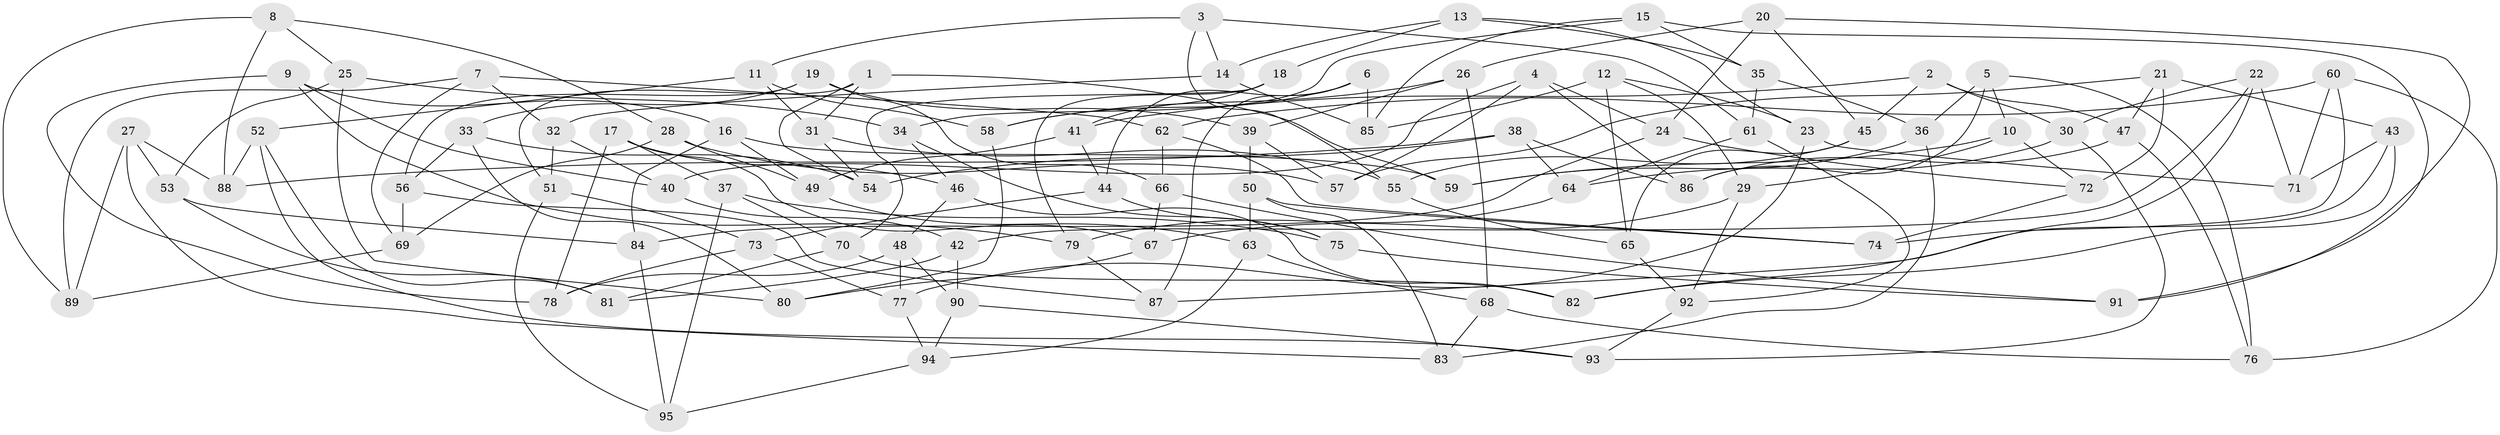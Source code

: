 // coarse degree distribution, {7: 0.07017543859649122, 6: 0.21052631578947367, 4: 0.543859649122807, 12: 0.03508771929824561, 5: 0.05263157894736842, 8: 0.017543859649122806, 10: 0.017543859649122806, 3: 0.05263157894736842}
// Generated by graph-tools (version 1.1) at 2025/20/03/04/25 18:20:41]
// undirected, 95 vertices, 190 edges
graph export_dot {
graph [start="1"]
  node [color=gray90,style=filled];
  1;
  2;
  3;
  4;
  5;
  6;
  7;
  8;
  9;
  10;
  11;
  12;
  13;
  14;
  15;
  16;
  17;
  18;
  19;
  20;
  21;
  22;
  23;
  24;
  25;
  26;
  27;
  28;
  29;
  30;
  31;
  32;
  33;
  34;
  35;
  36;
  37;
  38;
  39;
  40;
  41;
  42;
  43;
  44;
  45;
  46;
  47;
  48;
  49;
  50;
  51;
  52;
  53;
  54;
  55;
  56;
  57;
  58;
  59;
  60;
  61;
  62;
  63;
  64;
  65;
  66;
  67;
  68;
  69;
  70;
  71;
  72;
  73;
  74;
  75;
  76;
  77;
  78;
  79;
  80;
  81;
  82;
  83;
  84;
  85;
  86;
  87;
  88;
  89;
  90;
  91;
  92;
  93;
  94;
  95;
  1 -- 51;
  1 -- 59;
  1 -- 54;
  1 -- 31;
  2 -- 45;
  2 -- 30;
  2 -- 41;
  2 -- 47;
  3 -- 11;
  3 -- 61;
  3 -- 55;
  3 -- 14;
  4 -- 24;
  4 -- 57;
  4 -- 86;
  4 -- 40;
  5 -- 76;
  5 -- 36;
  5 -- 86;
  5 -- 10;
  6 -- 58;
  6 -- 85;
  6 -- 87;
  6 -- 44;
  7 -- 62;
  7 -- 32;
  7 -- 69;
  7 -- 89;
  8 -- 25;
  8 -- 89;
  8 -- 88;
  8 -- 28;
  9 -- 79;
  9 -- 16;
  9 -- 78;
  9 -- 40;
  10 -- 72;
  10 -- 59;
  10 -- 29;
  11 -- 52;
  11 -- 31;
  11 -- 58;
  12 -- 29;
  12 -- 65;
  12 -- 85;
  12 -- 23;
  13 -- 23;
  13 -- 18;
  13 -- 14;
  13 -- 35;
  14 -- 32;
  14 -- 85;
  15 -- 34;
  15 -- 35;
  15 -- 85;
  15 -- 91;
  16 -- 49;
  16 -- 84;
  16 -- 59;
  17 -- 37;
  17 -- 78;
  17 -- 67;
  17 -- 46;
  18 -- 41;
  18 -- 79;
  18 -- 70;
  19 -- 56;
  19 -- 66;
  19 -- 33;
  19 -- 39;
  20 -- 24;
  20 -- 45;
  20 -- 26;
  20 -- 91;
  21 -- 57;
  21 -- 47;
  21 -- 43;
  21 -- 72;
  22 -- 82;
  22 -- 42;
  22 -- 30;
  22 -- 71;
  23 -- 71;
  23 -- 77;
  24 -- 84;
  24 -- 72;
  25 -- 80;
  25 -- 53;
  25 -- 34;
  26 -- 68;
  26 -- 39;
  26 -- 58;
  27 -- 89;
  27 -- 83;
  27 -- 88;
  27 -- 53;
  28 -- 49;
  28 -- 69;
  28 -- 57;
  29 -- 67;
  29 -- 92;
  30 -- 93;
  30 -- 64;
  31 -- 54;
  31 -- 55;
  32 -- 40;
  32 -- 51;
  33 -- 56;
  33 -- 80;
  33 -- 54;
  34 -- 46;
  34 -- 75;
  35 -- 36;
  35 -- 61;
  36 -- 83;
  36 -- 59;
  37 -- 70;
  37 -- 75;
  37 -- 95;
  38 -- 54;
  38 -- 88;
  38 -- 64;
  38 -- 86;
  39 -- 57;
  39 -- 50;
  40 -- 42;
  41 -- 49;
  41 -- 44;
  42 -- 90;
  42 -- 81;
  43 -- 71;
  43 -- 87;
  43 -- 82;
  44 -- 73;
  44 -- 75;
  45 -- 55;
  45 -- 65;
  46 -- 82;
  46 -- 48;
  47 -- 76;
  47 -- 86;
  48 -- 90;
  48 -- 77;
  48 -- 78;
  49 -- 63;
  50 -- 83;
  50 -- 63;
  50 -- 74;
  51 -- 73;
  51 -- 95;
  52 -- 81;
  52 -- 93;
  52 -- 88;
  53 -- 84;
  53 -- 81;
  55 -- 65;
  56 -- 69;
  56 -- 87;
  58 -- 80;
  60 -- 74;
  60 -- 62;
  60 -- 76;
  60 -- 71;
  61 -- 64;
  61 -- 92;
  62 -- 74;
  62 -- 66;
  63 -- 68;
  63 -- 94;
  64 -- 79;
  65 -- 92;
  66 -- 67;
  66 -- 91;
  67 -- 80;
  68 -- 76;
  68 -- 83;
  69 -- 89;
  70 -- 81;
  70 -- 82;
  72 -- 74;
  73 -- 78;
  73 -- 77;
  75 -- 91;
  77 -- 94;
  79 -- 87;
  84 -- 95;
  90 -- 93;
  90 -- 94;
  92 -- 93;
  94 -- 95;
}
